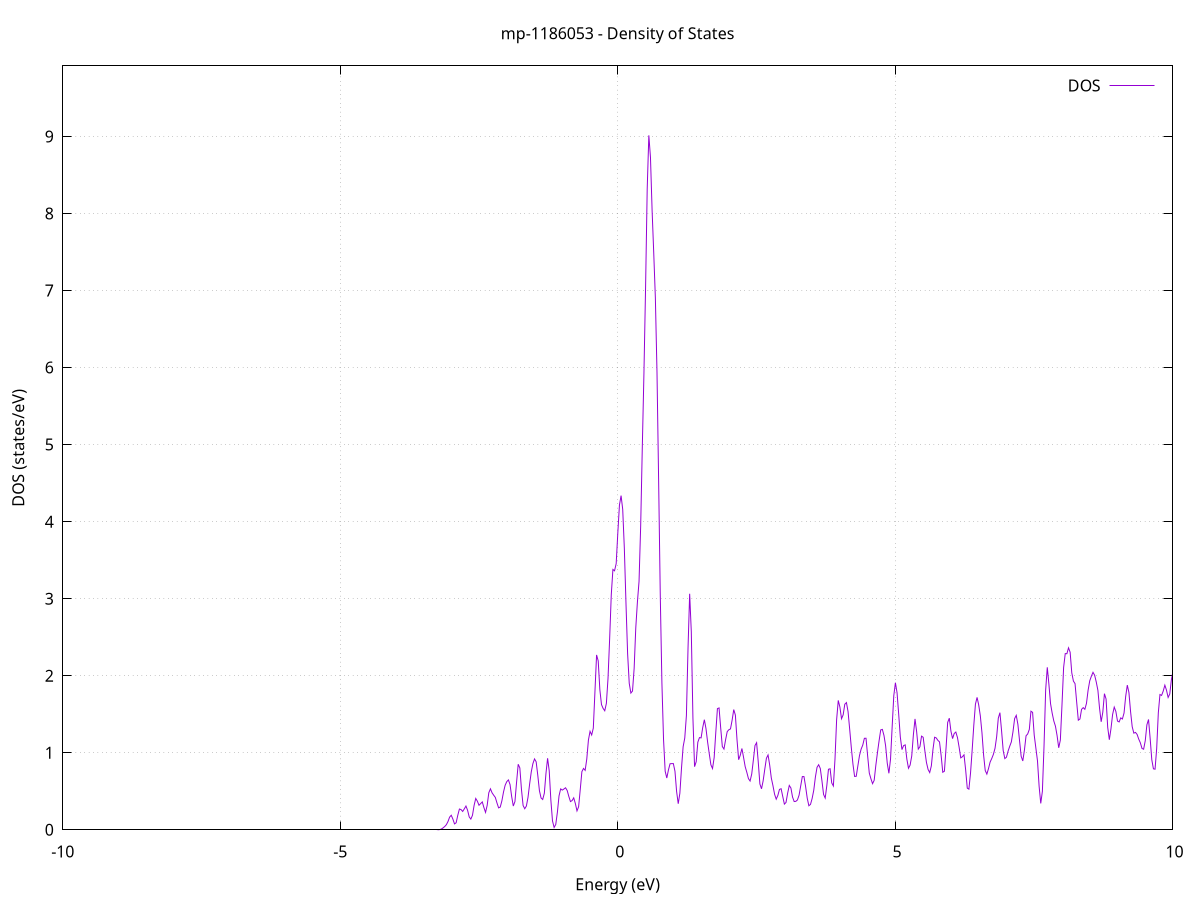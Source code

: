 set title 'mp-1186053 - Density of States'
set xlabel 'Energy (eV)'
set ylabel 'DOS (states/eV)'
set grid
set xrange [-10:10]
set yrange [0:9.916]
set xzeroaxis lt -1
set terminal png size 800,600
set output 'mp-1186053_dos_gnuplot.png'
plot '-' using 1:2 with lines title 'DOS'
-33.253700 0.000000
-33.224200 0.000000
-33.194800 0.000000
-33.165400 0.000000
-33.136000 0.000000
-33.106500 0.000000
-33.077100 0.000000
-33.047700 0.000000
-33.018200 0.000000
-32.988800 0.000000
-32.959400 0.000000
-32.929900 0.000000
-32.900500 0.000000
-32.871100 0.000000
-32.841600 0.000000
-32.812200 0.000000
-32.782800 0.000000
-32.753400 0.000000
-32.723900 0.000000
-32.694500 0.000000
-32.665100 0.000000
-32.635600 0.000000
-32.606200 0.000000
-32.576800 0.000000
-32.547300 0.000000
-32.517900 0.000000
-32.488500 0.000000
-32.459000 0.000000
-32.429600 0.000000
-32.400200 0.000000
-32.370800 0.000000
-32.341300 0.000000
-32.311900 0.000000
-32.282500 0.000000
-32.253000 0.000000
-32.223600 0.000000
-32.194200 0.000000
-32.164700 0.000000
-32.135300 0.000000
-32.105900 0.000000
-32.076400 0.000000
-32.047000 0.000000
-32.017600 0.000000
-31.988200 0.000000
-31.958700 0.000000
-31.929300 0.000000
-31.899900 0.000000
-31.870400 0.000000
-31.841000 0.000000
-31.811600 0.000000
-31.782100 0.000000
-31.752700 0.000000
-31.723300 0.000000
-31.693800 0.000000
-31.664400 0.000000
-31.635000 0.000000
-31.605600 0.000000
-31.576100 0.000000
-31.546700 0.000000
-31.517300 0.000000
-31.487800 0.000000
-31.458400 0.000000
-31.429000 0.000000
-31.399500 0.000000
-31.370100 0.000000
-31.340700 0.000000
-31.311300 0.000000
-31.281800 0.000000
-31.252400 0.000000
-31.223000 0.000000
-31.193500 0.000000
-31.164100 0.000000
-31.134700 0.000000
-31.105200 0.000000
-31.075800 0.000000
-31.046400 0.000000
-31.016900 0.000000
-30.987500 0.000000
-30.958100 0.000000
-30.928700 0.000000
-30.899200 0.000000
-30.869800 0.000000
-30.840400 0.000000
-30.810900 0.000000
-30.781500 0.000000
-30.752100 0.000000
-30.722600 0.001200
-30.693200 0.032000
-30.663800 0.432800
-30.634300 3.019300
-30.604900 10.916900
-30.575500 20.654800
-30.546100 21.420100
-30.516600 15.499000
-30.487200 12.850000
-30.457800 10.388300
-30.428300 5.155600
-30.398900 1.363300
-30.369500 0.187200
-30.340000 0.013300
-30.310600 0.000500
-30.281200 0.000000
-30.251700 0.000000
-30.222300 0.000000
-30.192900 0.000000
-30.163500 0.000000
-30.134000 0.000000
-30.104600 0.000000
-30.075200 0.000000
-30.045700 0.000000
-30.016300 0.000000
-29.986900 0.000000
-29.957400 0.000000
-29.928000 0.000000
-29.898600 0.000000
-29.869100 0.000000
-29.839700 0.000000
-29.810300 0.000000
-29.780900 0.000000
-29.751400 0.000000
-29.722000 0.000000
-29.692600 0.000000
-29.663100 0.000000
-29.633700 0.000000
-29.604300 0.000000
-29.574800 0.000000
-29.545400 0.000000
-29.516000 0.000000
-29.486500 0.000000
-29.457100 0.000000
-29.427700 0.000000
-29.398300 0.000000
-29.368800 0.000000
-29.339400 0.000000
-29.310000 0.000000
-29.280500 0.000000
-29.251100 0.000000
-29.221700 0.000000
-29.192200 0.000000
-29.162800 0.000000
-29.133400 0.000000
-29.103900 0.000000
-29.074500 0.000000
-29.045100 0.000000
-29.015700 0.000000
-28.986200 0.000000
-28.956800 0.000000
-28.927400 0.000000
-28.897900 0.000000
-28.868500 0.000000
-28.839100 0.000000
-28.809600 0.000000
-28.780200 0.000000
-28.750800 0.000000
-28.721300 0.000000
-28.691900 0.000000
-28.662500 0.000000
-28.633100 0.000000
-28.603600 0.000000
-28.574200 0.000000
-28.544800 0.000000
-28.515300 0.000000
-28.485900 0.000000
-28.456500 0.000000
-28.427000 0.000000
-28.397600 0.000000
-28.368200 0.000000
-28.338800 0.000000
-28.309300 0.000000
-28.279900 0.000000
-28.250500 0.000000
-28.221000 0.000000
-28.191600 0.000000
-28.162200 0.000000
-28.132700 0.000000
-28.103300 0.000000
-28.073900 0.000000
-28.044400 0.000000
-28.015000 0.000000
-27.985600 0.000000
-27.956200 0.000000
-27.926700 0.000000
-27.897300 0.000000
-27.867900 0.000000
-27.838400 0.000000
-27.809000 0.000000
-27.779600 0.000000
-27.750100 0.000000
-27.720700 0.000000
-27.691300 0.000000
-27.661800 0.000000
-27.632400 0.000000
-27.603000 0.000000
-27.573600 0.000000
-27.544100 0.000000
-27.514700 0.000000
-27.485300 0.000000
-27.455800 0.000000
-27.426400 0.000000
-27.397000 0.000000
-27.367500 0.000000
-27.338100 0.000000
-27.308700 0.000000
-27.279200 0.000000
-27.249800 0.000000
-27.220400 0.000000
-27.191000 0.000000
-27.161500 0.000000
-27.132100 0.000000
-27.102700 0.000000
-27.073200 0.000000
-27.043800 0.000000
-27.014400 0.000000
-26.984900 0.000000
-26.955500 0.000000
-26.926100 0.000000
-26.896600 0.000000
-26.867200 0.000000
-26.837800 0.000000
-26.808400 0.000000
-26.778900 0.000000
-26.749500 0.000000
-26.720100 0.000000
-26.690600 0.000000
-26.661200 0.000000
-26.631800 0.000000
-26.602300 0.000000
-26.572900 0.000000
-26.543500 0.000000
-26.514000 0.000000
-26.484600 0.000000
-26.455200 0.000000
-26.425800 0.000000
-26.396300 0.000000
-26.366900 0.000000
-26.337500 0.000000
-26.308000 0.000000
-26.278600 0.000000
-26.249200 0.000000
-26.219700 0.000000
-26.190300 0.000000
-26.160900 0.000000
-26.131400 0.000000
-26.102000 0.000000
-26.072600 0.000000
-26.043200 0.000000
-26.013700 0.000000
-25.984300 0.000000
-25.954900 0.000000
-25.925400 0.000000
-25.896000 0.000000
-25.866600 0.000000
-25.837100 0.000000
-25.807700 0.000000
-25.778300 0.000000
-25.748800 0.000000
-25.719400 0.000000
-25.690000 0.000000
-25.660600 0.000000
-25.631100 0.000000
-25.601700 0.000000
-25.572300 0.000000
-25.542800 0.000000
-25.513400 0.000000
-25.484000 0.000000
-25.454500 0.000000
-25.425100 0.000000
-25.395700 0.000000
-25.366200 0.000000
-25.336800 0.000000
-25.307400 0.000000
-25.278000 0.000000
-25.248500 0.000000
-25.219100 0.000000
-25.189700 0.000000
-25.160200 0.000000
-25.130800 0.000000
-25.101400 0.000000
-25.071900 0.000000
-25.042500 0.000000
-25.013100 0.000000
-24.983700 0.000000
-24.954200 0.000000
-24.924800 0.000000
-24.895400 0.000000
-24.865900 0.000000
-24.836500 0.000000
-24.807100 0.000000
-24.777600 0.000000
-24.748200 0.000000
-24.718800 0.000000
-24.689300 0.000000
-24.659900 0.000000
-24.630500 0.000000
-24.601100 0.000000
-24.571600 0.000000
-24.542200 0.000000
-24.512800 0.000000
-24.483300 0.000000
-24.453900 0.000000
-24.424500 0.000000
-24.395000 0.000000
-24.365600 0.000000
-24.336200 0.000000
-24.306700 0.000000
-24.277300 0.000000
-24.247900 0.000000
-24.218500 0.000000
-24.189000 0.000000
-24.159600 0.000000
-24.130200 0.000000
-24.100700 0.000000
-24.071300 0.000000
-24.041900 0.000000
-24.012400 0.000000
-23.983000 0.000000
-23.953600 0.000000
-23.924100 0.000000
-23.894700 0.000000
-23.865300 0.000000
-23.835900 0.000000
-23.806400 0.000000
-23.777000 0.000000
-23.747600 0.000000
-23.718100 0.000000
-23.688700 0.000000
-23.659300 0.000000
-23.629800 0.000000
-23.600400 0.000000
-23.571000 0.000000
-23.541500 0.000000
-23.512100 0.000000
-23.482700 0.000000
-23.453300 0.000000
-23.423800 0.000700
-23.394400 0.018600
-23.365000 0.280800
-23.335500 2.321300
-23.306100 10.928200
-23.276700 30.708100
-23.247200 53.174200
-23.217800 56.346300
-23.188400 35.138100
-23.158900 12.346400
-23.129500 2.504400
-23.100100 1.698600
-23.070700 7.762400
-23.041200 21.757900
-23.011800 32.320500
-22.982400 25.394800
-22.952900 10.529600
-22.923500 2.294800
-22.894100 0.261500
-22.864600 0.015500
-22.835200 0.000500
-22.805800 0.000000
-22.776300 0.000000
-22.746900 0.000000
-22.717500 0.000000
-22.688100 0.000000
-22.658600 0.000000
-22.629200 0.000000
-22.599800 0.000000
-22.570300 0.000000
-22.540900 0.000000
-22.511500 0.000000
-22.482000 0.000000
-22.452600 0.000000
-22.423200 0.000000
-22.393700 0.000000
-22.364300 0.000000
-22.334900 0.000000
-22.305500 0.000000
-22.276000 0.000000
-22.246600 0.000000
-22.217200 0.000000
-22.187700 0.000000
-22.158300 0.000000
-22.128900 0.000000
-22.099400 0.000000
-22.070000 0.000000
-22.040600 0.000000
-22.011200 0.000000
-21.981700 0.000000
-21.952300 0.000000
-21.922900 0.000000
-21.893400 0.000000
-21.864000 0.000000
-21.834600 0.000000
-21.805100 0.000000
-21.775700 0.000000
-21.746300 0.000000
-21.716800 0.000000
-21.687400 0.000000
-21.658000 0.000000
-21.628600 0.000000
-21.599100 0.000000
-21.569700 0.000000
-21.540300 0.000000
-21.510800 0.000000
-21.481400 0.000000
-21.452000 0.000000
-21.422500 0.000000
-21.393100 0.000000
-21.363700 0.000000
-21.334200 0.000000
-21.304800 0.000000
-21.275400 0.000000
-21.246000 0.000000
-21.216500 0.000000
-21.187100 0.000000
-21.157700 0.000000
-21.128200 0.000000
-21.098800 0.000000
-21.069400 0.000000
-21.039900 0.000000
-21.010500 0.000000
-20.981100 0.000000
-20.951600 0.000000
-20.922200 0.000000
-20.892800 0.000000
-20.863400 0.000000
-20.833900 0.000000
-20.804500 0.000000
-20.775100 0.000000
-20.745600 0.000000
-20.716200 0.000000
-20.686800 0.000000
-20.657300 0.000000
-20.627900 0.000000
-20.598500 0.000000
-20.569000 0.000000
-20.539600 0.000000
-20.510200 0.000000
-20.480800 0.000000
-20.451300 0.000000
-20.421900 0.000000
-20.392500 0.000000
-20.363000 0.000000
-20.333600 0.000000
-20.304200 0.000000
-20.274700 0.000000
-20.245300 0.000000
-20.215900 0.000000
-20.186400 0.000000
-20.157000 0.000000
-20.127600 0.000000
-20.098200 0.000000
-20.068700 0.000000
-20.039300 0.000000
-20.009900 0.000000
-19.980400 0.000000
-19.951000 0.000000
-19.921600 0.000000
-19.892100 0.000000
-19.862700 0.000000
-19.833300 0.000000
-19.803800 0.000000
-19.774400 0.000000
-19.745000 0.000000
-19.715600 0.000000
-19.686100 0.000000
-19.656700 0.000000
-19.627300 0.000000
-19.597800 0.000000
-19.568400 0.000000
-19.539000 0.000000
-19.509500 0.000000
-19.480100 0.000000
-19.450700 0.000000
-19.421200 0.000000
-19.391800 0.000000
-19.362400 0.000000
-19.333000 0.000000
-19.303500 0.000000
-19.274100 0.000000
-19.244700 0.000000
-19.215200 0.000000
-19.185800 0.000000
-19.156400 0.000000
-19.126900 0.000000
-19.097500 0.000000
-19.068100 0.000000
-19.038700 0.000000
-19.009200 0.000000
-18.979800 0.000000
-18.950400 0.000000
-18.920900 0.000000
-18.891500 0.000000
-18.862100 0.000000
-18.832600 0.000000
-18.803200 0.000000
-18.773800 0.000000
-18.744300 0.000000
-18.714900 0.000000
-18.685500 0.000000
-18.656100 0.000000
-18.626600 0.000000
-18.597200 0.000000
-18.567800 0.000000
-18.538300 0.000000
-18.508900 0.000000
-18.479500 0.000000
-18.450000 0.000000
-18.420600 0.000000
-18.391200 0.000000
-18.361700 0.000000
-18.332300 0.000000
-18.302900 0.000000
-18.273500 0.000000
-18.244000 0.000000
-18.214600 0.000000
-18.185200 0.000000
-18.155700 0.000000
-18.126300 0.000000
-18.096900 0.000000
-18.067400 0.000000
-18.038000 0.000000
-18.008600 0.000000
-17.979100 0.000000
-17.949700 0.000000
-17.920300 0.000000
-17.890900 0.000000
-17.861400 0.000000
-17.832000 0.000000
-17.802600 0.000000
-17.773100 0.000000
-17.743700 0.000000
-17.714300 0.000000
-17.684800 0.000000
-17.655400 0.000000
-17.626000 0.000000
-17.596500 0.000000
-17.567100 0.000000
-17.537700 0.000000
-17.508300 0.000000
-17.478800 0.000000
-17.449400 0.000000
-17.420000 0.000000
-17.390500 0.000000
-17.361100 0.000000
-17.331700 0.000000
-17.302200 0.000000
-17.272800 0.000000
-17.243400 0.000000
-17.213900 0.000000
-17.184500 0.000000
-17.155100 0.000000
-17.125700 0.000000
-17.096200 0.000000
-17.066800 0.000000
-17.037400 0.000000
-17.007900 0.000000
-16.978500 0.000000
-16.949100 0.000000
-16.919600 0.000000
-16.890200 0.000000
-16.860800 0.000000
-16.831300 0.000000
-16.801900 0.000000
-16.772500 0.000000
-16.743100 0.000000
-16.713600 0.000000
-16.684200 0.000000
-16.654800 0.000000
-16.625300 0.000000
-16.595900 0.000000
-16.566500 0.000000
-16.537000 0.000000
-16.507600 0.000000
-16.478200 0.000000
-16.448700 0.000000
-16.419300 0.000000
-16.389900 0.000000
-16.360500 0.000000
-16.331000 0.000000
-16.301600 0.000000
-16.272200 0.000000
-16.242700 0.000000
-16.213300 0.000000
-16.183900 0.000000
-16.154400 0.000000
-16.125000 0.000000
-16.095600 0.000000
-16.066200 0.000000
-16.036700 0.000000
-16.007300 0.000000
-15.977900 0.000000
-15.948400 0.000000
-15.919000 0.000000
-15.889600 0.000000
-15.860100 0.000000
-15.830700 0.000000
-15.801300 0.000000
-15.771800 0.000000
-15.742400 0.000000
-15.713000 0.000000
-15.683600 0.000000
-15.654100 0.000000
-15.624700 0.000000
-15.595300 0.000000
-15.565800 0.000000
-15.536400 0.000000
-15.507000 0.000000
-15.477500 0.000000
-15.448100 0.000000
-15.418700 0.000000
-15.389200 0.000000
-15.359800 0.000000
-15.330400 0.000000
-15.301000 0.000000
-15.271500 0.000000
-15.242100 0.000000
-15.212700 0.000000
-15.183200 0.000000
-15.153800 0.000000
-15.124400 0.000000
-15.094900 0.000000
-15.065500 0.000000
-15.036100 0.000000
-15.006600 0.000000
-14.977200 0.000000
-14.947800 0.000000
-14.918400 0.000000
-14.888900 0.000000
-14.859500 0.000000
-14.830100 0.000000
-14.800600 0.000000
-14.771200 0.000000
-14.741800 0.000000
-14.712300 0.000000
-14.682900 0.000000
-14.653500 0.000000
-14.624000 0.000000
-14.594600 0.000000
-14.565200 0.000000
-14.535800 0.000000
-14.506300 0.000000
-14.476900 0.000000
-14.447500 0.000000
-14.418000 0.000000
-14.388600 0.000000
-14.359200 0.000000
-14.329700 0.000000
-14.300300 0.000000
-14.270900 0.000000
-14.241400 0.000000
-14.212000 0.000000
-14.182600 0.000000
-14.153200 0.000000
-14.123700 0.000000
-14.094300 0.000000
-14.064900 0.000000
-14.035400 0.000000
-14.006000 0.000000
-13.976600 0.000000
-13.947100 0.000000
-13.917700 0.000000
-13.888300 0.000000
-13.858800 0.000000
-13.829400 0.000000
-13.800000 0.000000
-13.770600 0.000000
-13.741100 0.000000
-13.711700 0.000000
-13.682300 0.000000
-13.652800 0.000000
-13.623400 0.000000
-13.594000 0.000000
-13.564500 0.000000
-13.535100 0.000000
-13.505700 0.000000
-13.476200 0.000000
-13.446800 0.000000
-13.417400 0.000000
-13.388000 0.000000
-13.358500 0.000000
-13.329100 0.000000
-13.299700 0.000000
-13.270200 0.000000
-13.240800 0.000000
-13.211400 0.000000
-13.181900 0.000000
-13.152500 0.000000
-13.123100 0.000000
-13.093600 0.000000
-13.064200 0.000000
-13.034800 0.000000
-13.005400 0.000000
-12.975900 0.000000
-12.946500 0.000000
-12.917100 0.000000
-12.887600 0.000000
-12.858200 0.000000
-12.828800 0.000000
-12.799300 0.000000
-12.769900 0.000000
-12.740500 0.000000
-12.711100 0.000000
-12.681600 0.000000
-12.652200 0.000000
-12.622800 0.000000
-12.593300 0.000000
-12.563900 0.000000
-12.534500 0.000000
-12.505000 0.000000
-12.475600 0.000000
-12.446200 0.000000
-12.416700 0.000000
-12.387300 0.000000
-12.357900 0.000000
-12.328500 0.000000
-12.299000 0.000000
-12.269600 0.000000
-12.240200 0.000000
-12.210700 0.000000
-12.181300 0.000000
-12.151900 0.000000
-12.122400 0.000000
-12.093000 0.000000
-12.063600 0.000000
-12.034100 0.000000
-12.004700 0.000000
-11.975300 0.000000
-11.945900 0.000000
-11.916400 0.000000
-11.887000 0.000000
-11.857600 0.000000
-11.828100 0.000000
-11.798700 0.000000
-11.769300 0.000000
-11.739800 0.000000
-11.710400 0.000000
-11.681000 0.000000
-11.651500 0.000000
-11.622100 0.000000
-11.592700 0.000000
-11.563300 0.000000
-11.533800 0.000000
-11.504400 0.000000
-11.475000 0.000000
-11.445500 0.000000
-11.416100 0.000000
-11.386700 0.000000
-11.357200 0.000000
-11.327800 0.000000
-11.298400 0.000000
-11.268900 0.000000
-11.239500 0.000000
-11.210100 0.000000
-11.180700 0.000000
-11.151200 0.000000
-11.121800 0.000000
-11.092400 0.000000
-11.062900 0.000000
-11.033500 0.000000
-11.004100 0.000000
-10.974600 0.000000
-10.945200 0.000000
-10.915800 0.000000
-10.886300 0.000000
-10.856900 0.000000
-10.827500 0.000000
-10.798100 0.000000
-10.768600 0.000000
-10.739200 0.000000
-10.709800 0.000000
-10.680300 0.000000
-10.650900 0.000000
-10.621500 0.000000
-10.592000 0.000000
-10.562600 0.000000
-10.533200 0.000000
-10.503700 0.000000
-10.474300 0.000000
-10.444900 0.000000
-10.415500 0.000000
-10.386000 0.000000
-10.356600 0.000000
-10.327200 0.000000
-10.297700 0.000000
-10.268300 0.000000
-10.238900 0.000000
-10.209400 0.000000
-10.180000 0.000000
-10.150600 0.000000
-10.121100 0.000000
-10.091700 0.000000
-10.062300 0.000000
-10.032900 0.000000
-10.003400 0.000000
-9.974000 0.000000
-9.944600 0.000000
-9.915100 0.000000
-9.885700 0.000000
-9.856300 0.000000
-9.826800 0.000000
-9.797400 0.000000
-9.768000 0.000000
-9.738600 0.000000
-9.709100 0.000000
-9.679700 0.000000
-9.650300 0.000000
-9.620800 0.000000
-9.591400 0.000000
-9.562000 0.000000
-9.532500 0.000000
-9.503100 0.000000
-9.473700 0.000000
-9.444200 0.000000
-9.414800 0.000000
-9.385400 0.000000
-9.356000 0.000000
-9.326500 0.000000
-9.297100 0.000000
-9.267700 0.000000
-9.238200 0.000000
-9.208800 0.000000
-9.179400 0.000000
-9.149900 0.000000
-9.120500 0.000000
-9.091100 0.000000
-9.061600 0.000000
-9.032200 0.000000
-9.002800 0.000000
-8.973400 0.000000
-8.943900 0.000000
-8.914500 0.000000
-8.885100 0.000000
-8.855600 0.000000
-8.826200 0.000000
-8.796800 0.000000
-8.767300 0.000000
-8.737900 0.000000
-8.708500 0.000000
-8.679000 0.000000
-8.649600 0.000000
-8.620200 0.000000
-8.590800 0.000000
-8.561300 0.000000
-8.531900 0.000000
-8.502500 0.000000
-8.473000 0.000000
-8.443600 0.000000
-8.414200 0.000000
-8.384700 0.000000
-8.355300 0.000000
-8.325900 0.000000
-8.296400 0.000000
-8.267000 0.000000
-8.237600 0.000000
-8.208200 0.000000
-8.178700 0.000000
-8.149300 0.000000
-8.119900 0.000000
-8.090400 0.000000
-8.061000 0.000000
-8.031600 0.000000
-8.002100 0.000000
-7.972700 0.000000
-7.943300 0.000000
-7.913800 0.000000
-7.884400 0.000000
-7.855000 0.000000
-7.825600 0.000000
-7.796100 0.000000
-7.766700 0.000000
-7.737300 0.000000
-7.707800 0.000000
-7.678400 0.000000
-7.649000 0.000000
-7.619500 0.000000
-7.590100 0.000000
-7.560700 0.000000
-7.531200 0.000000
-7.501800 0.000000
-7.472400 0.000000
-7.443000 0.000000
-7.413500 0.000000
-7.384100 0.000000
-7.354700 0.000000
-7.325200 0.000000
-7.295800 0.000000
-7.266400 0.000000
-7.236900 0.000000
-7.207500 0.000000
-7.178100 0.000000
-7.148600 0.000000
-7.119200 0.000000
-7.089800 0.000000
-7.060400 0.000000
-7.030900 0.000000
-7.001500 0.000000
-6.972100 0.000000
-6.942600 0.000000
-6.913200 0.000000
-6.883800 0.000000
-6.854300 0.000000
-6.824900 0.000000
-6.795500 0.000000
-6.766100 0.000000
-6.736600 0.000000
-6.707200 0.000000
-6.677800 0.000000
-6.648300 0.000000
-6.618900 0.000000
-6.589500 0.000000
-6.560000 0.000000
-6.530600 0.000000
-6.501200 0.000000
-6.471700 0.000000
-6.442300 0.000000
-6.412900 0.000000
-6.383500 0.000000
-6.354000 0.000000
-6.324600 0.000000
-6.295200 0.000000
-6.265700 0.000000
-6.236300 0.000000
-6.206900 0.000000
-6.177400 0.000000
-6.148000 0.000000
-6.118600 0.000000
-6.089100 0.000000
-6.059700 0.000000
-6.030300 0.000000
-6.000900 0.000000
-5.971400 0.000000
-5.942000 0.000000
-5.912600 0.000000
-5.883100 0.000000
-5.853700 0.000000
-5.824300 0.000000
-5.794800 0.000000
-5.765400 0.000000
-5.736000 0.000000
-5.706500 0.000000
-5.677100 0.000000
-5.647700 0.000000
-5.618300 0.000000
-5.588800 0.000000
-5.559400 0.000000
-5.530000 0.000000
-5.500500 0.000000
-5.471100 0.000000
-5.441700 0.000000
-5.412200 0.000000
-5.382800 0.000000
-5.353400 0.000000
-5.323900 0.000000
-5.294500 0.000000
-5.265100 0.000000
-5.235700 0.000000
-5.206200 0.000000
-5.176800 0.000000
-5.147400 0.000000
-5.117900 0.000000
-5.088500 0.000000
-5.059100 0.000000
-5.029600 0.000000
-5.000200 0.000000
-4.970800 0.000000
-4.941300 0.000000
-4.911900 0.000000
-4.882500 0.000000
-4.853100 0.000000
-4.823600 0.000000
-4.794200 0.000000
-4.764800 0.000000
-4.735300 0.000000
-4.705900 0.000000
-4.676500 0.000000
-4.647000 0.000000
-4.617600 0.000000
-4.588200 0.000000
-4.558700 0.000000
-4.529300 0.000000
-4.499900 0.000000
-4.470500 0.000000
-4.441000 0.000000
-4.411600 0.000000
-4.382200 0.000000
-4.352700 0.000000
-4.323300 0.000000
-4.293900 0.000000
-4.264400 0.000000
-4.235000 0.000000
-4.205600 0.000000
-4.176100 0.000000
-4.146700 0.000000
-4.117300 0.000000
-4.087900 0.000000
-4.058400 0.000000
-4.029000 0.000000
-3.999600 0.000000
-3.970100 0.000000
-3.940700 0.000000
-3.911300 0.000000
-3.881800 0.000000
-3.852400 0.000000
-3.823000 0.000000
-3.793600 0.000000
-3.764100 0.000000
-3.734700 0.000000
-3.705300 0.000000
-3.675800 0.000000
-3.646400 0.000000
-3.617000 0.000000
-3.587500 0.000000
-3.558100 0.000000
-3.528700 0.000000
-3.499200 0.000000
-3.469800 0.000000
-3.440400 0.000000
-3.411000 0.000000
-3.381500 0.000000
-3.352100 0.000000
-3.322700 0.000000
-3.293200 0.000000
-3.263800 0.000000
-3.234400 0.000300
-3.204900 0.002500
-3.175500 0.010200
-3.146100 0.024700
-3.116600 0.042300
-3.087200 0.066100
-3.057800 0.106900
-3.028400 0.164200
-2.998900 0.188400
-2.969500 0.138500
-2.940100 0.076100
-2.910600 0.091000
-2.881200 0.188300
-2.851800 0.269400
-2.822300 0.262300
-2.792900 0.238000
-2.763500 0.271500
-2.734000 0.307900
-2.704600 0.253500
-2.675200 0.166800
-2.645800 0.138700
-2.616300 0.188200
-2.586900 0.317200
-2.557500 0.406600
-2.528000 0.370600
-2.498600 0.318300
-2.469200 0.339800
-2.439700 0.361700
-2.410300 0.288300
-2.380900 0.225600
-2.351400 0.317100
-2.322000 0.480800
-2.292600 0.531600
-2.263200 0.479800
-2.233700 0.448400
-2.204300 0.419500
-2.174900 0.348000
-2.145400 0.284300
-2.116000 0.294600
-2.086600 0.374500
-2.057100 0.489600
-2.027700 0.577700
-1.998300 0.624700
-1.968800 0.647200
-1.939400 0.587400
-1.910000 0.431600
-1.880600 0.308200
-1.851100 0.365900
-1.821700 0.616700
-1.792300 0.850500
-1.762800 0.803300
-1.733400 0.523100
-1.704000 0.315600
-1.674500 0.273100
-1.645100 0.307600
-1.615700 0.419900
-1.586200 0.594500
-1.556800 0.751500
-1.527400 0.858600
-1.498000 0.919700
-1.468500 0.882100
-1.439100 0.705200
-1.409700 0.507200
-1.380200 0.412700
-1.350800 0.393200
-1.321400 0.473400
-1.291900 0.731700
-1.262500 0.928400
-1.233100 0.763700
-1.203600 0.384600
-1.174200 0.115100
-1.144800 0.030000
-1.115400 0.068800
-1.085900 0.227800
-1.056500 0.439700
-1.027100 0.530600
-0.997600 0.515200
-0.968200 0.529300
-0.938800 0.545100
-0.909300 0.509400
-0.879900 0.433000
-0.850500 0.366100
-0.821000 0.378700
-0.791600 0.414500
-0.762200 0.340800
-0.732800 0.245100
-0.703300 0.299200
-0.673900 0.522700
-0.644500 0.754400
-0.615000 0.796300
-0.585600 0.771200
-0.556200 0.919100
-0.526700 1.165200
-0.497300 1.278000
-0.467900 1.230600
-0.438500 1.319900
-0.409000 1.794200
-0.379600 2.269600
-0.350200 2.192000
-0.320700 1.818200
-0.291300 1.625100
-0.261900 1.575500
-0.232400 1.544700
-0.203000 1.641400
-0.173600 1.964600
-0.144100 2.479600
-0.114700 3.052500
-0.085300 3.379000
-0.055900 3.361900
-0.026400 3.454900
0.003000 3.852000
0.032400 4.214400
0.061900 4.337900
0.091300 4.158800
0.120700 3.653100
0.150200 2.940800
0.179600 2.286900
0.209000 1.900900
0.238500 1.774500
0.267900 1.801100
0.297300 2.094000
0.326700 2.619600
0.356200 2.955900
0.385600 3.224300
0.415000 3.943700
0.444500 4.968200
0.473900 5.924900
0.503300 7.036800
0.532800 8.318600
0.562200 9.014200
0.591600 8.728200
0.621100 8.038400
0.650500 7.487000
0.679900 6.906200
0.709300 5.934800
0.738800 4.524300
0.768200 3.048600
0.797600 1.908600
0.827100 1.172300
0.856500 0.760300
0.885900 0.671500
0.915400 0.777100
0.944800 0.857300
0.974200 0.858700
1.003700 0.859200
1.033100 0.759900
1.062500 0.498100
1.091900 0.337800
1.121400 0.473800
1.150800 0.800800
1.180200 1.077600
1.209700 1.191600
1.239100 1.481500
1.268500 2.357900
1.298000 3.063900
1.327400 2.570700
1.356800 1.449800
1.386300 0.819100
1.415700 0.883500
1.445100 1.137000
1.474500 1.196300
1.504000 1.192600
1.533400 1.327800
1.562800 1.428900
1.592300 1.312800
1.621700 1.137100
1.651100 0.987500
1.680600 0.843400
1.710000 0.794800
1.739400 0.937100
1.768900 1.264300
1.798300 1.572800
1.827700 1.581600
1.857100 1.323200
1.886600 1.080400
1.916000 1.047700
1.945400 1.168000
1.974900 1.274400
2.004300 1.298500
2.033700 1.309400
2.063200 1.423100
2.092600 1.560200
2.122000 1.488200
2.151500 1.166300
2.180900 0.909700
2.210300 0.968100
2.239700 1.055300
2.269200 0.940000
2.298600 0.819600
2.328000 0.746300
2.357500 0.663900
2.386900 0.632900
2.416300 0.722900
2.445800 0.903900
2.475200 1.093500
2.504600 1.130500
2.534000 0.881800
2.563500 0.594600
2.592900 0.531800
2.622300 0.635500
2.651800 0.786300
2.681200 0.928500
2.710600 0.971200
2.740100 0.840800
2.769500 0.671900
2.798900 0.573200
2.828400 0.461500
2.857800 0.397400
2.887200 0.445100
2.916600 0.524100
2.946100 0.532700
2.975500 0.432100
3.004900 0.333200
3.034400 0.354400
3.063800 0.475000
3.093200 0.575500
3.122700 0.542200
3.152100 0.425000
3.181500 0.366500
3.211000 0.368800
3.240400 0.387100
3.269800 0.449200
3.299200 0.569700
3.328700 0.690900
3.358100 0.690400
3.387500 0.561300
3.417000 0.409600
3.446400 0.311900
3.475800 0.329400
3.505300 0.406700
3.534700 0.514000
3.564100 0.684700
3.593600 0.810800
3.623000 0.844400
3.652400 0.795400
3.681800 0.637000
3.711300 0.458900
3.740700 0.411400
3.770100 0.573800
3.799600 0.785300
3.829000 0.792100
3.858400 0.608300
3.887900 0.568400
3.917300 0.919500
3.946700 1.430300
3.976200 1.679400
4.005600 1.592700
4.035000 1.441500
4.064400 1.491700
4.093900 1.629900
4.123300 1.651100
4.152700 1.533400
4.182200 1.303300
4.211600 1.064300
4.241000 0.851900
4.270500 0.692400
4.299900 0.694200
4.329300 0.829000
4.358800 0.963800
4.388200 1.047100
4.417600 1.099100
4.447000 1.187600
4.476500 1.188000
4.505900 0.956300
4.535300 0.736100
4.564800 0.662000
4.594200 0.598400
4.623600 0.642500
4.653100 0.835600
4.682500 1.001000
4.711900 1.155500
4.741400 1.296400
4.770800 1.303000
4.800200 1.223500
4.829600 1.090200
4.859100 0.864500
4.888500 0.733100
4.917900 0.914500
4.947400 1.334300
4.976800 1.740600
5.006200 1.909100
5.035700 1.778900
5.065100 1.501700
5.094500 1.205100
5.124000 1.040600
5.153400 1.092300
5.182800 1.102000
5.212200 0.917400
5.241700 0.798500
5.271100 0.839700
5.300500 0.958300
5.330000 1.232900
5.359400 1.439300
5.388800 1.273200
5.418300 1.047500
5.447700 1.077800
5.477100 1.215400
5.506500 1.200800
5.536000 1.029000
5.565400 0.874100
5.594800 0.783400
5.624300 0.742800
5.653700 0.829500
5.683100 1.043300
5.712600 1.201200
5.742000 1.192200
5.771400 1.160700
5.800900 1.141100
5.830300 0.964000
5.859700 0.746500
5.889100 0.760100
5.918600 1.060500
5.948000 1.393600
5.977400 1.448600
6.006900 1.280000
6.036300 1.183300
6.065700 1.249700
6.095200 1.268500
6.124600 1.197100
6.154000 1.072800
6.183500 0.933600
6.212900 0.947600
6.242300 0.973000
6.271700 0.780100
6.301200 0.540700
6.330600 0.527300
6.360000 0.737000
6.389500 1.035400
6.418900 1.356600
6.448300 1.630200
6.477800 1.718800
6.507200 1.620800
6.536600 1.479200
6.566100 1.258700
6.595500 0.970800
6.624900 0.769400
6.654300 0.722800
6.683800 0.794400
6.713200 0.879100
6.742600 0.925300
6.772100 0.979400
6.801500 1.058200
6.830900 1.208300
6.860400 1.449100
6.889800 1.520400
6.919200 1.287000
6.948700 1.028500
6.978100 0.924100
7.007500 0.942100
7.036900 1.021100
7.066400 1.084200
7.095800 1.140900
7.125200 1.272900
7.154700 1.443700
7.184100 1.485100
7.213500 1.368500
7.243000 1.159100
7.272400 0.955100
7.301800 0.893300
7.331300 1.034300
7.360700 1.220200
7.390100 1.243600
7.419500 1.302800
7.449000 1.539200
7.478400 1.524000
7.507800 1.229300
7.537300 1.061700
7.566700 0.894500
7.596100 0.564200
7.625600 0.342500
7.655000 0.498600
7.684400 1.083900
7.713900 1.813200
7.743300 2.108700
7.772700 1.887200
7.802100 1.637000
7.831600 1.513100
7.861000 1.412000
7.890400 1.344500
7.919900 1.222700
7.949300 1.064100
7.978700 1.164000
8.008200 1.619900
8.037600 2.105700
8.067000 2.286900
8.096500 2.285300
8.125900 2.361800
8.155300 2.304700
8.184700 2.037600
8.214200 1.930000
8.243600 1.896700
8.273000 1.658000
8.302500 1.422400
8.331900 1.437800
8.361300 1.563600
8.390800 1.585500
8.420200 1.563900
8.449600 1.640600
8.479000 1.812000
8.508500 1.933800
8.537900 1.993000
8.567300 2.044000
8.596800 2.006000
8.626200 1.917300
8.655600 1.809700
8.685100 1.578500
8.714500 1.401900
8.743900 1.525800
8.773400 1.766800
8.802800 1.697400
8.832200 1.329700
8.861600 1.169200
8.891100 1.311400
8.920500 1.496900
8.949900 1.592100
8.979400 1.535900
9.008800 1.410900
9.038200 1.399800
9.067700 1.452600
9.097100 1.438100
9.126500 1.515100
9.156000 1.729300
9.185400 1.877800
9.214800 1.780800
9.244200 1.534900
9.273700 1.338000
9.303100 1.254400
9.332500 1.264100
9.362000 1.237900
9.391400 1.177000
9.420800 1.128300
9.450300 1.055500
9.479700 1.045700
9.509100 1.156200
9.538600 1.362700
9.568000 1.432000
9.597400 1.184800
9.626800 0.909400
9.656300 0.790900
9.685700 0.786700
9.715100 1.055800
9.744600 1.519900
9.774000 1.755600
9.803400 1.744300
9.832900 1.800900
9.862300 1.877100
9.891700 1.812600
9.921200 1.717700
9.950600 1.762100
9.980000 1.947800
10.009400 2.060700
10.038900 1.969400
10.068300 1.773300
10.097700 1.545100
10.127200 1.309000
10.156600 1.227800
10.186000 1.326600
10.215500 1.488200
10.244900 1.613200
10.274300 1.663300
10.303800 1.643200
10.333200 1.562100
10.362600 1.556800
10.392000 1.701500
10.421500 1.758100
10.450900 1.662600
10.480300 1.658200
10.509800 1.695800
10.539200 1.630100
10.568600 1.602000
10.598100 1.623500
10.627500 1.493000
10.656900 1.296600
10.686400 1.346000
10.715800 1.586700
10.745200 1.678000
10.774600 1.658500
10.804100 1.738900
10.833500 1.804900
10.862900 1.735200
10.892400 1.639500
10.921800 1.610200
10.951200 1.684600
10.980700 1.874700
11.010100 2.179700
11.039500 2.519200
11.069000 2.595100
11.098400 2.282400
11.127800 1.819100
11.157200 1.392500
11.186700 1.077900
11.216100 0.942700
11.245500 0.956500
11.275000 1.125700
11.304400 1.338100
11.333800 1.353300
11.363300 1.264400
11.392700 1.413100
11.422100 1.850200
11.451600 2.056400
11.481000 1.741900
11.510400 1.477000
11.539800 1.532700
11.569300 1.591400
11.598700 1.620300
11.628100 1.744600
11.657600 1.844100
11.687000 1.789600
11.716400 1.661400
11.745900 1.474500
11.775300 1.244600
11.804700 1.216800
11.834100 1.496900
11.863600 1.757500
11.893000 1.740100
11.922400 1.613100
11.951900 1.632700
11.981300 1.698200
12.010700 1.622700
12.040200 1.583400
12.069600 1.791800
12.099000 1.993400
12.128500 1.879400
12.157900 1.663100
12.187300 1.625900
12.216700 1.728100
12.246200 1.946700
12.275600 2.077000
12.305000 1.832700
12.334500 1.499100
12.363900 1.398500
12.393300 1.337300
12.422800 1.186300
12.452200 1.134800
12.481600 1.230300
12.511100 1.260500
12.540500 1.188700
12.569900 1.179300
12.599300 1.255500
12.628800 1.296400
12.658200 1.248700
12.687600 1.194000
12.717100 1.279100
12.746500 1.564100
12.775900 1.946600
12.805400 2.221500
12.834800 2.112500
12.864200 1.695000
12.893700 1.451900
12.923100 1.567300
12.952500 1.739000
12.981900 1.722000
13.011400 1.620200
13.040800 1.485900
13.070200 1.250100
13.099700 1.083300
13.129100 1.103900
13.158500 1.217000
13.188000 1.365000
13.217400 1.508600
13.246800 1.692100
13.276300 2.002400
13.305700 2.231300
13.335100 2.039300
13.364500 1.578300
13.394000 1.357200
13.423400 1.565100
13.452800 2.006900
13.482300 2.297700
13.511700 2.254400
13.541100 2.223700
13.570600 2.317300
13.600000 2.253700
13.629400 2.080600
13.658900 1.941200
13.688300 1.821400
13.717700 1.660800
13.747100 1.443700
13.776600 1.400200
13.806000 1.708700
13.835400 2.186800
13.864900 2.389100
13.894300 2.200600
13.923700 1.835600
13.953200 1.426900
13.982600 1.192800
14.012000 1.289400
14.041500 1.478200
14.070900 1.443500
14.100300 1.172000
14.129700 0.900800
14.159200 0.839000
14.188600 0.964900
14.218000 1.158700
14.247500 1.295900
14.276900 1.305300
14.306300 1.242200
14.335800 1.285000
14.365200 1.560700
14.394600 1.858900
14.424100 2.041100
14.453500 2.319700
14.482900 2.741500
14.512300 2.891300
14.541800 2.568200
14.571200 2.244100
14.600600 2.215700
14.630100 2.071700
14.659500 1.680200
14.688900 1.503700
14.718400 1.665700
14.747800 1.838200
14.777200 1.788400
14.806600 1.671800
14.836100 1.697500
14.865500 1.743000
14.894900 1.806900
14.924400 1.990900
14.953800 2.153800
14.983200 2.182200
15.012700 2.148100
15.042100 2.072500
15.071500 1.963900
15.101000 1.803800
15.130400 1.525300
15.159800 1.344500
15.189200 1.449100
15.218700 1.688800
15.248100 1.847300
15.277500 1.852300
15.307000 1.724400
15.336400 1.466400
15.365800 1.267000
15.395300 1.440000
15.424700 2.057400
15.454100 2.666900
15.483600 2.744800
15.513000 2.309900
15.542400 1.870800
15.571800 1.670700
15.601300 1.592000
15.630700 1.620200
15.660100 1.712800
15.689600 1.871300
15.719000 2.079800
15.748400 2.141400
15.777900 2.055800
15.807300 1.973900
15.836700 1.951900
15.866200 1.978600
15.895600 1.883800
15.925000 1.624200
15.954400 1.473500
15.983900 1.650700
16.013300 2.063000
16.042700 2.445800
16.072200 2.655100
16.101600 2.688000
16.131000 2.523000
16.160500 2.301400
16.189900 2.095600
16.219300 1.685300
16.248800 1.202900
16.278200 1.121600
16.307600 1.410000
16.337000 1.606200
16.366500 1.571600
16.395900 1.496000
16.425300 1.376100
16.454800 1.359800
16.484200 1.701400
16.513600 2.047500
16.543100 2.035100
16.572500 1.988900
16.601900 2.133400
16.631400 2.224900
16.660800 2.069100
16.690200 1.734500
16.719600 1.375700
16.749100 1.145100
16.778500 1.269300
16.807900 1.730000
16.837400 2.171900
16.866800 2.320400
16.896200 2.201800
16.925700 2.071600
16.955100 2.032200
16.984500 1.981800
17.014000 1.886100
17.043400 1.784800
17.072800 1.800600
17.102200 2.027700
17.131700 2.239400
17.161100 2.088100
17.190500 1.722600
17.220000 1.563000
17.249400 1.583800
17.278800 1.589100
17.308300 1.602100
17.337700 1.772400
17.367100 2.072100
17.396600 2.279900
17.426000 2.203300
17.455400 1.785200
17.484800 1.344400
17.514300 1.327900
17.543700 1.650700
17.573100 1.935600
17.602600 2.009700
17.632000 1.795100
17.661400 1.452700
17.690900 1.409500
17.720300 1.749300
17.749700 2.184400
17.779100 2.556500
17.808600 2.710100
17.838000 2.392400
17.867400 1.762900
17.896900 1.427400
17.926300 1.602400
17.955700 1.997200
17.985200 2.171600
18.014600 1.875500
18.044000 1.479800
18.073500 1.403500
18.102900 1.525900
18.132300 1.631200
18.161700 1.785200
18.191200 2.105000
18.220600 2.342600
18.250000 2.162400
18.279500 1.803800
18.308900 1.751700
18.338300 2.160600
18.367800 2.783700
18.397200 3.177600
18.426600 3.095500
18.456100 2.565000
18.485500 1.979600
18.514900 1.939600
18.544300 2.413600
18.573800 2.815000
18.603200 2.899500
18.632600 2.805700
18.662100 2.512300
18.691500 1.951600
18.720900 1.461800
18.750400 1.358400
18.779800 1.559900
18.809200 1.920500
18.838700 2.326200
18.868100 2.604300
18.897500 2.649800
18.926900 2.514000
18.956400 2.257600
18.985800 1.999100
19.015200 1.943800
19.044700 2.057100
19.074100 2.149500
19.103500 2.039900
19.133000 1.677100
19.162400 1.359800
19.191800 1.350600
19.221300 1.574900
19.250700 1.814500
19.280100 1.868300
19.309500 1.945000
19.339000 2.268700
19.368400 2.521200
19.397800 2.473600
19.427300 2.322900
19.456700 2.190000
19.486100 1.970400
19.515600 1.630800
19.545000 1.422400
19.574400 1.697800
19.603900 2.284100
19.633300 2.473300
19.662700 2.129000
19.692100 1.774700
19.721600 1.696800
19.751000 1.688700
19.780400 1.782600
19.809900 2.273700
19.839300 2.751800
19.868700 2.575200
19.898200 2.003100
19.927600 1.679400
19.957000 1.729200
19.986500 1.778700
20.015900 1.820900
20.045300 2.110000
20.074700 2.288700
20.104200 2.129500
20.133600 1.965600
20.163000 1.963300
20.192500 1.902800
20.221900 1.646600
20.251300 1.318000
20.280800 1.103600
20.310200 1.207500
20.339600 1.526700
20.369100 1.616900
20.398500 1.418000
20.427900 1.347100
20.457300 1.504900
20.486800 1.490000
20.516200 1.168900
20.545600 0.896500
20.575100 0.909600
20.604500 1.039400
20.633900 1.071600
20.663400 1.053400
20.692800 0.974200
20.722200 0.753800
20.751700 0.522000
20.781100 0.527900
20.810500 0.827400
20.839900 1.127200
20.869400 1.106000
20.898800 0.790200
20.928200 0.493400
20.957700 0.399600
20.987100 0.416400
21.016500 0.387200
21.046000 0.265900
21.075400 0.158900
21.104800 0.130700
21.134200 0.182500
21.163700 0.352100
21.193100 0.544100
21.222500 0.593600
21.252000 0.509400
21.281400 0.387500
21.310800 0.323200
21.340300 0.344500
21.369700 0.329000
21.399100 0.220000
21.428600 0.157400
21.458000 0.248000
21.487400 0.406000
21.516800 0.454900
21.546300 0.342700
21.575700 0.183000
21.605100 0.108400
21.634600 0.129100
21.664000 0.141000
21.693400 0.094000
21.722900 0.038300
21.752300 0.010200
21.781700 0.005100
21.811200 0.019800
21.840600 0.060800
21.870000 0.104700
21.899400 0.106000
21.928900 0.078300
21.958300 0.057300
21.987700 0.041600
22.017200 0.039800
22.046600 0.055200
22.076000 0.076500
22.105500 0.104200
22.134900 0.116600
22.164300 0.099200
22.193800 0.085200
22.223200 0.093900
22.252600 0.086400
22.282000 0.046500
22.311500 0.013500
22.340900 0.004200
22.370300 0.011800
22.399800 0.031400
22.429200 0.043900
22.458600 0.031900
22.488100 0.012000
22.517500 0.002400
22.546900 0.000200
22.576400 0.000000
22.605800 0.000000
22.635200 0.000000
22.664600 0.000000
22.694100 0.000000
22.723500 0.000000
22.752900 0.000000
22.782400 0.000000
22.811800 0.000000
22.841200 0.000000
22.870700 0.000000
22.900100 0.000000
22.929500 0.000000
22.959000 0.000000
22.988400 0.000000
23.017800 0.000000
23.047200 0.000000
23.076700 0.000000
23.106100 0.000000
23.135500 0.000000
23.165000 0.000000
23.194400 0.000000
23.223800 0.000000
23.253300 0.000000
23.282700 0.000000
23.312100 0.000000
23.341600 0.000000
23.371000 0.000000
23.400400 0.000000
23.429800 0.000000
23.459300 0.000000
23.488700 0.000000
23.518100 0.000000
23.547600 0.000000
23.577000 0.000000
23.606400 0.000000
23.635900 0.000000
23.665300 0.000000
23.694700 0.000000
23.724200 0.000000
23.753600 0.000000
23.783000 0.000000
23.812400 0.000000
23.841900 0.000000
23.871300 0.000000
23.900700 0.000000
23.930200 0.000000
23.959600 0.000000
23.989000 0.000000
24.018500 0.000000
24.047900 0.000000
24.077300 0.000000
24.106700 0.000000
24.136200 0.000000
24.165600 0.000000
24.195000 0.000000
24.224500 0.000000
24.253900 0.000000
24.283300 0.000000
24.312800 0.000000
24.342200 0.000000
24.371600 0.000000
24.401100 0.000000
24.430500 0.000000
24.459900 0.000000
24.489300 0.000000
24.518800 0.000000
24.548200 0.000000
24.577600 0.000000
24.607100 0.000000
24.636500 0.000000
24.665900 0.000000
24.695400 0.000000
24.724800 0.000000
24.754200 0.000000
24.783700 0.000000
24.813100 0.000000
24.842500 0.000000
24.871900 0.000000
24.901400 0.000000
24.930800 0.000000
24.960200 0.000000
24.989700 0.000000
25.019100 0.000000
25.048500 0.000000
25.078000 0.000000
25.107400 0.000000
25.136800 0.000000
25.166300 0.000000
25.195700 0.000000
25.225100 0.000000
25.254500 0.000000
25.284000 0.000000
25.313400 0.000000
25.342800 0.000000
25.372300 0.000000
25.401700 0.000000
25.431100 0.000000
25.460600 0.000000
25.490000 0.000000
25.519400 0.000000
25.548900 0.000000
25.578300 0.000000
25.607700 0.000000
e
